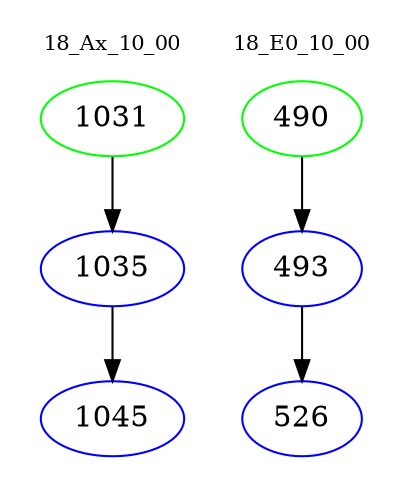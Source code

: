 digraph{
subgraph cluster_0 {
color = white
label = "18_Ax_10_00";
fontsize=10;
T0_1031 [label="1031", color="green"]
T0_1031 -> T0_1035 [color="black"]
T0_1035 [label="1035", color="blue"]
T0_1035 -> T0_1045 [color="black"]
T0_1045 [label="1045", color="blue"]
}
subgraph cluster_1 {
color = white
label = "18_E0_10_00";
fontsize=10;
T1_490 [label="490", color="green"]
T1_490 -> T1_493 [color="black"]
T1_493 [label="493", color="blue"]
T1_493 -> T1_526 [color="black"]
T1_526 [label="526", color="blue"]
}
}
